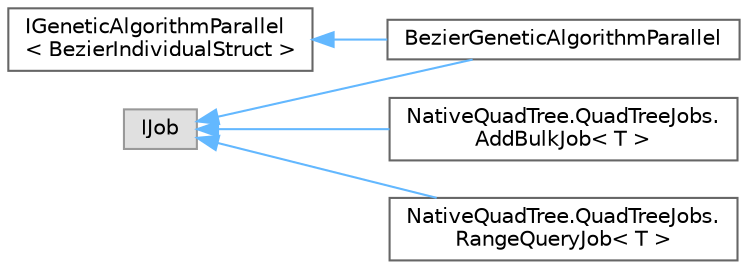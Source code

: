 digraph "Graphical Class Hierarchy"
{
 // LATEX_PDF_SIZE
  bgcolor="transparent";
  edge [fontname=Helvetica,fontsize=10,labelfontname=Helvetica,labelfontsize=10];
  node [fontname=Helvetica,fontsize=10,shape=box,height=0.2,width=0.4];
  rankdir="LR";
  Node0 [id="Node000000",label="IGeneticAlgorithmParallel\l\< BezierIndividualStruct \>",height=0.2,width=0.4,color="grey40", fillcolor="white", style="filled",URL="$interface_i_genetic_algorithm_parallel.html",tooltip=" "];
  Node0 -> Node1 [id="edge6_Node000000_Node000001",dir="back",color="steelblue1",style="solid",tooltip=" "];
  Node1 [id="Node000001",label="BezierGeneticAlgorithmParallel",height=0.2,width=0.4,color="grey40", fillcolor="white", style="filled",URL="$struct_bezier_genetic_algorithm_parallel.html",tooltip="Struct representing Bezier GA job."];
  Node2 [id="Node000002",label="IJob",height=0.2,width=0.4,color="grey60", fillcolor="#E0E0E0", style="filled",tooltip=" "];
  Node2 -> Node1 [id="edge7_Node000002_Node000001",dir="back",color="steelblue1",style="solid",tooltip=" "];
  Node2 -> Node3 [id="edge8_Node000002_Node000003",dir="back",color="steelblue1",style="solid",tooltip=" "];
  Node3 [id="Node000003",label="NativeQuadTree.QuadTreeJobs.\lAddBulkJob\< T \>",height=0.2,width=0.4,color="grey40", fillcolor="white", style="filled",URL="$struct_native_quad_tree_1_1_quad_tree_jobs_1_1_add_bulk_job.html",tooltip="Bulk insert many items into the tree."];
  Node2 -> Node4 [id="edge9_Node000002_Node000004",dir="back",color="steelblue1",style="solid",tooltip=" "];
  Node4 [id="Node000004",label="NativeQuadTree.QuadTreeJobs.\lRangeQueryJob\< T \>",height=0.2,width=0.4,color="grey40", fillcolor="white", style="filled",URL="$struct_native_quad_tree_1_1_quad_tree_jobs_1_1_range_query_job.html",tooltip="Example on how to do a range query, it's better to write your own and do many queries in a batch."];
}
